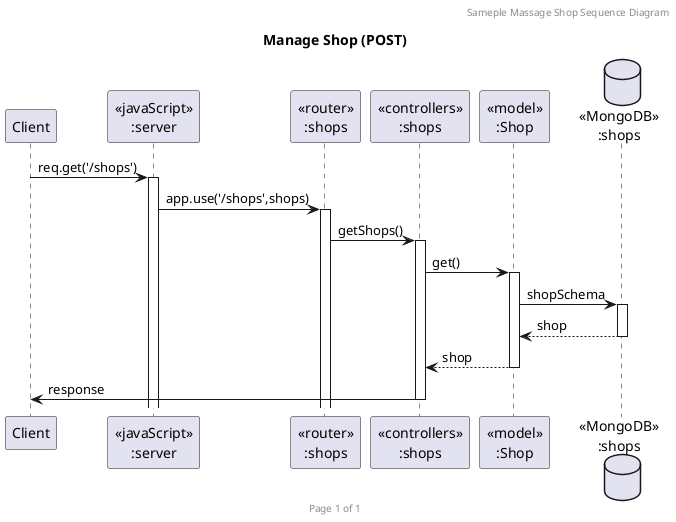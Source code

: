@startuml Manage Shop (GET)

header Sameple Massage Shop Sequence Diagram
footer Page %page% of %lastpage%
title "Manage Shop (POST)"

participant "Client" as client
participant "<<javaScript>>\n:server" as server
participant "<<router>>\n:shops" as routerShops
participant "<<controllers>>\n:shops" as controllersShops
participant "<<model>>\n:Shop" as modelShop
database "<<MongoDB>>\n:shops" as ShopsDatabase

client->server ++:req.get('/shops')
server->routerShops ++:app.use('/shops',shops)
routerShops -> controllersShops ++:getShops()
controllersShops->modelShop ++:get()
modelShop ->ShopsDatabase ++: shopSchema
ShopsDatabase --> modelShop --: shop
controllersShops <-- modelShop --:shop
controllersShops->client --:response

@enduml
